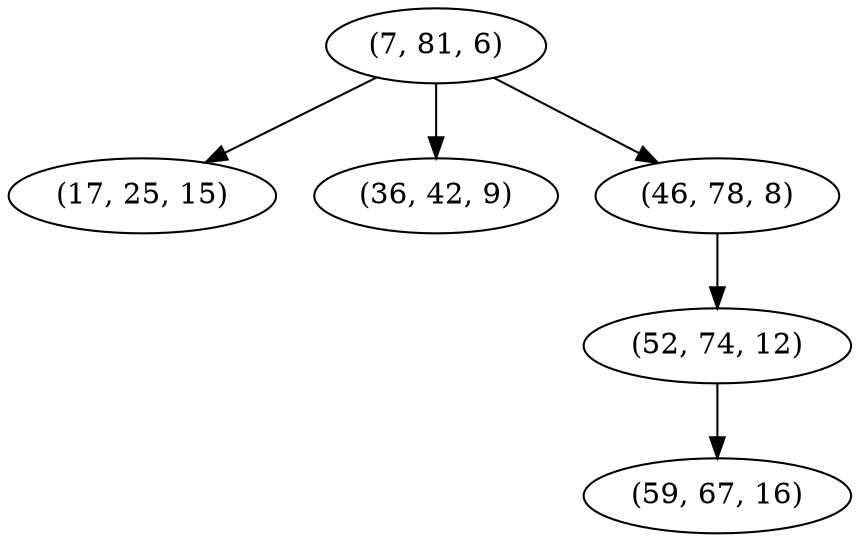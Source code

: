 digraph tree {
    "(7, 81, 6)";
    "(17, 25, 15)";
    "(36, 42, 9)";
    "(46, 78, 8)";
    "(52, 74, 12)";
    "(59, 67, 16)";
    "(7, 81, 6)" -> "(17, 25, 15)";
    "(7, 81, 6)" -> "(36, 42, 9)";
    "(7, 81, 6)" -> "(46, 78, 8)";
    "(46, 78, 8)" -> "(52, 74, 12)";
    "(52, 74, 12)" -> "(59, 67, 16)";
}
